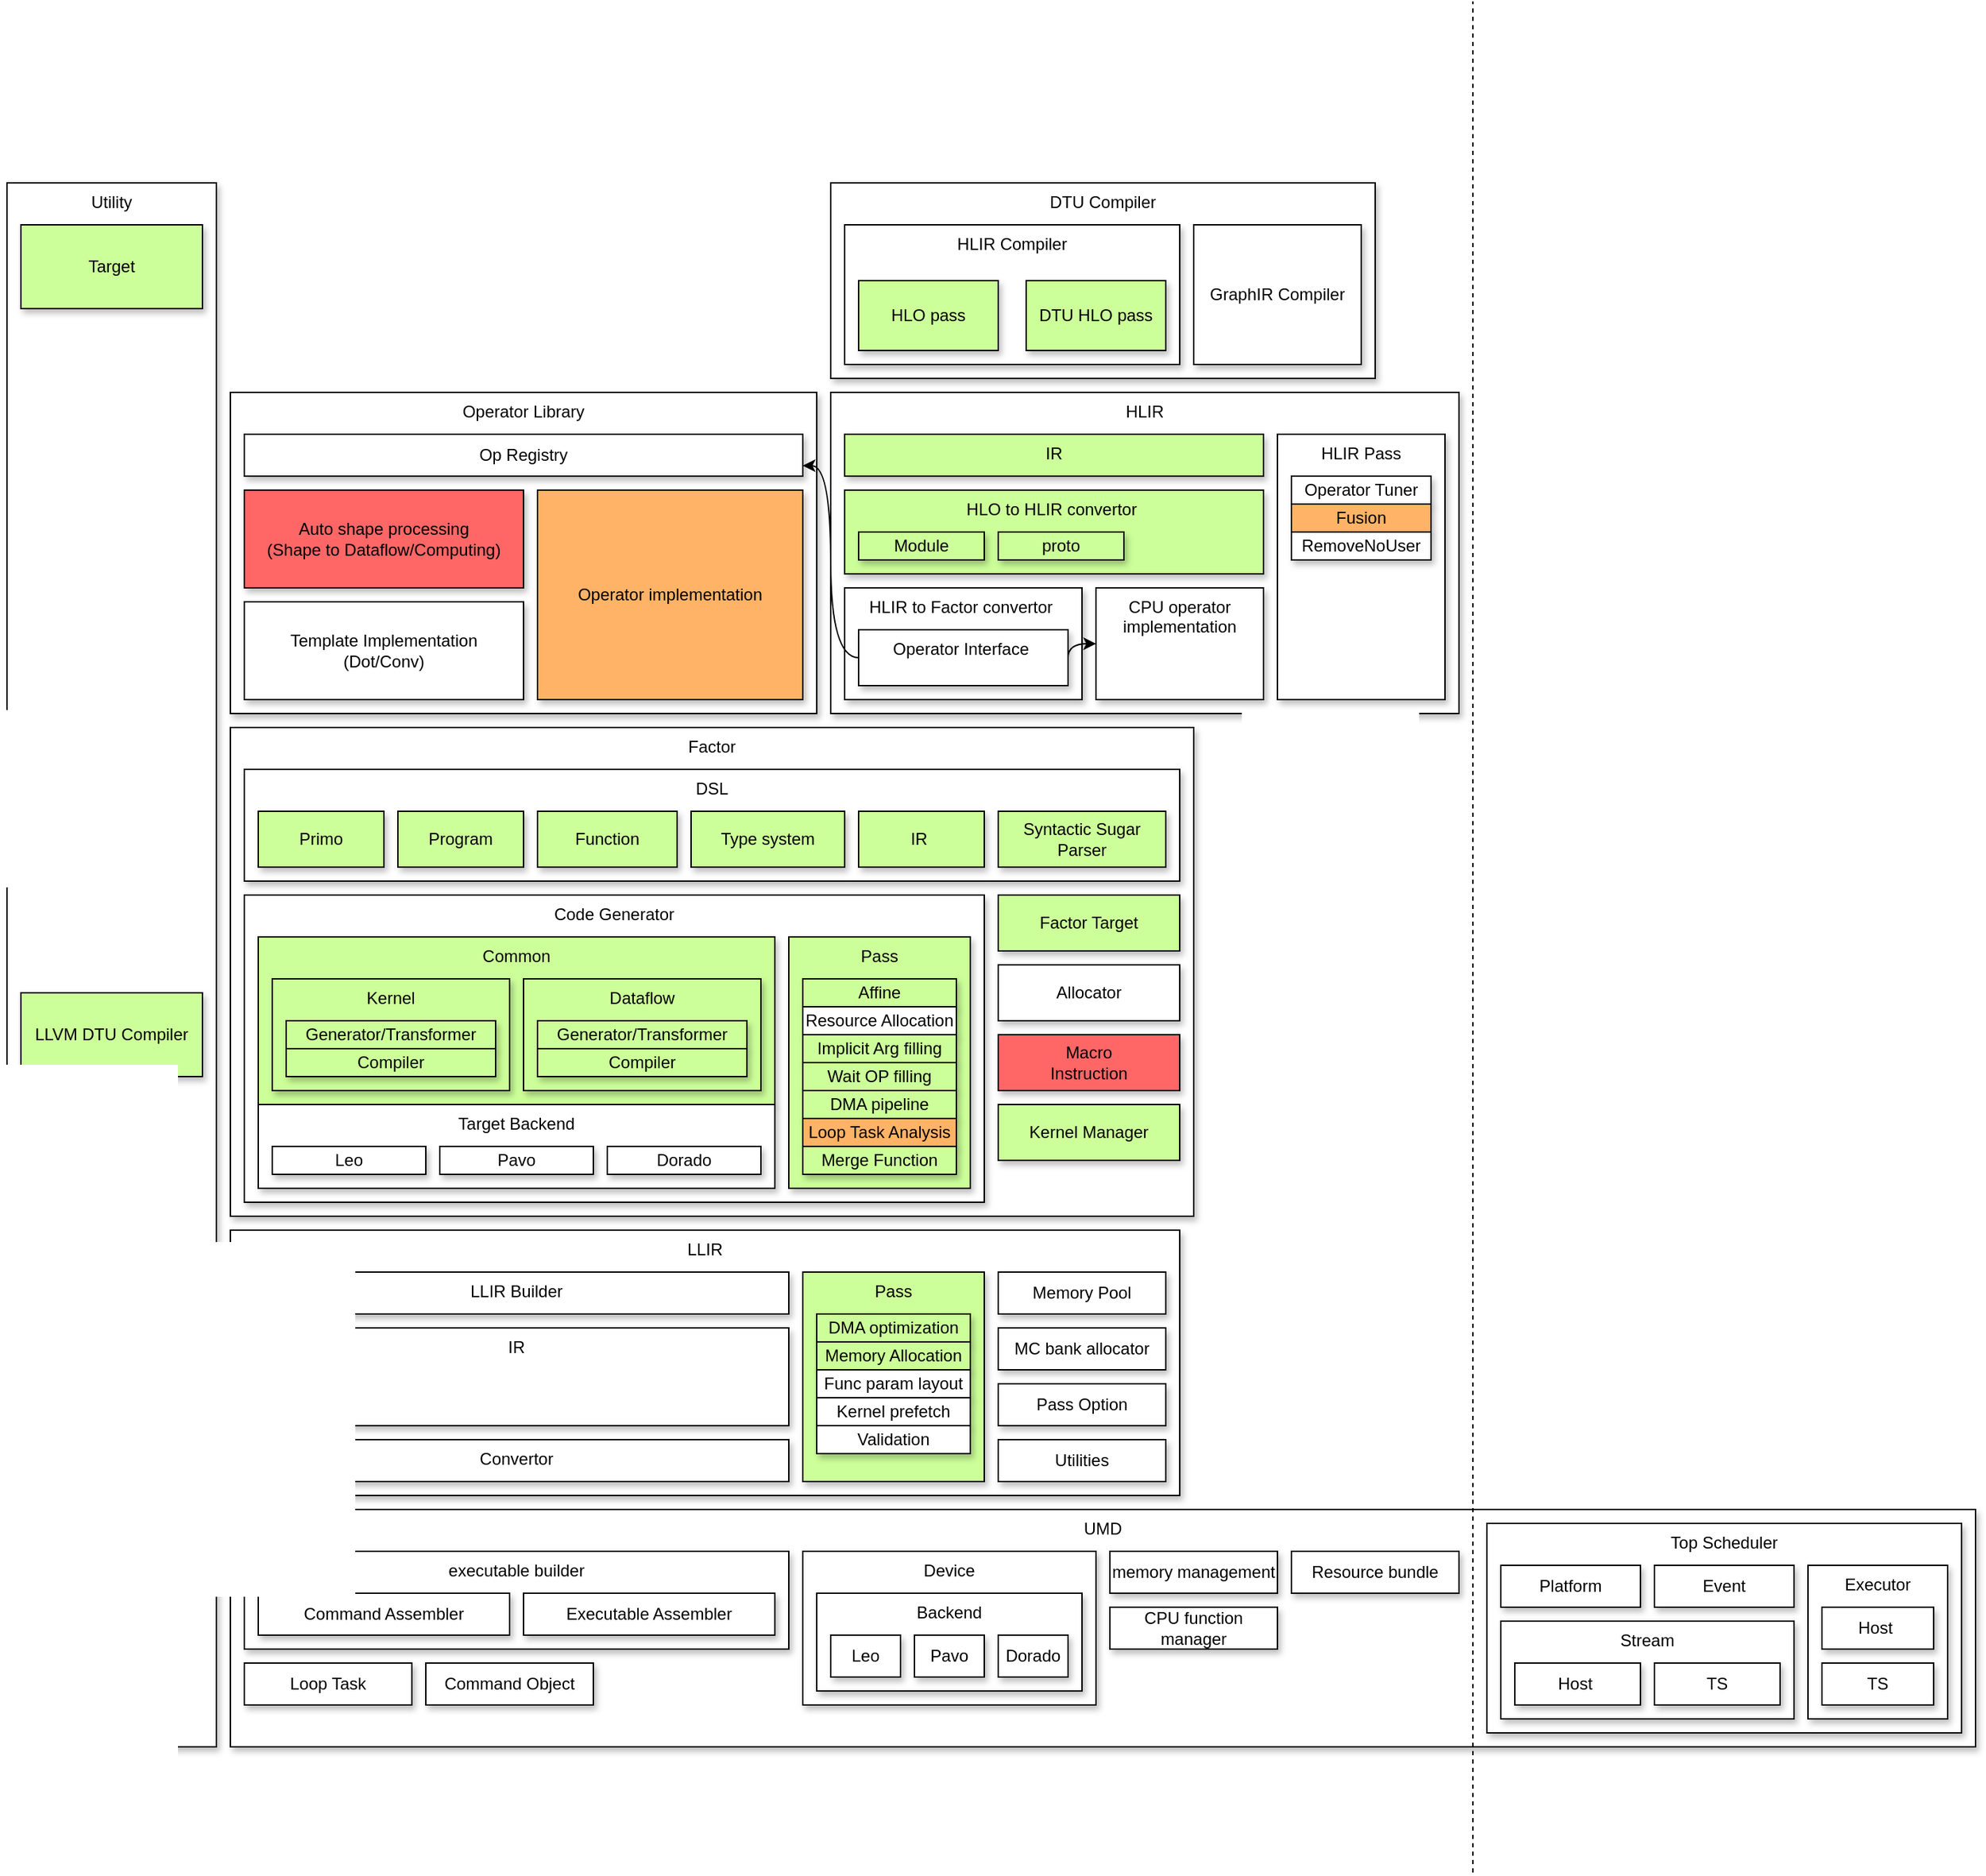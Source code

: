<mxfile version="14.5.0" type="github">
  <diagram id="_3LncPrsmreKFIglYwDI" name="Page-1">
    <mxGraphModel dx="2572" dy="988" grid="1" gridSize="10" guides="1" tooltips="1" connect="1" arrows="1" fold="1" page="1" pageScale="1" pageWidth="850" pageHeight="1100" math="0" shadow="0">
      <root>
        <mxCell id="0" />
        <mxCell id="1" parent="0" />
        <mxCell id="cP5ySLdVDg7BmedUUOFs-13" value="Operator Library" style="rounded=0;whiteSpace=wrap;html=1;verticalAlign=top;shadow=1;" parent="1" vertex="1">
          <mxGeometry x="-390" y="340" width="420" height="230" as="geometry" />
        </mxCell>
        <mxCell id="cP5ySLdVDg7BmedUUOFs-24" value="Factor" style="rounded=0;whiteSpace=wrap;html=1;align=center;verticalAlign=top;shadow=1;" parent="1" vertex="1">
          <mxGeometry x="-390" y="580" width="690" height="350" as="geometry" />
        </mxCell>
        <mxCell id="cP5ySLdVDg7BmedUUOFs-41" value="Code Generator" style="rounded=0;whiteSpace=wrap;html=1;align=center;verticalAlign=top;shadow=1;" parent="1" vertex="1">
          <mxGeometry x="-380" y="700" width="530" height="220" as="geometry" />
        </mxCell>
        <mxCell id="cP5ySLdVDg7BmedUUOFs-47" value="Common" style="rounded=0;whiteSpace=wrap;html=1;shadow=1;align=center;verticalAlign=top;fillColor=#CCFF99;" parent="1" vertex="1">
          <mxGeometry x="-370" y="730" width="370" height="120" as="geometry" />
        </mxCell>
        <mxCell id="mfwibhz9wOhJmcExsnoy-1" value="HLIR" style="rounded=0;whiteSpace=wrap;html=1;align=center;verticalAlign=top;shadow=1;" parent="1" vertex="1">
          <mxGeometry x="40" y="340" width="450" height="230" as="geometry" />
        </mxCell>
        <mxCell id="mfwibhz9wOhJmcExsnoy-2" value="DTU Compiler&lt;br&gt;" style="rounded=0;whiteSpace=wrap;html=1;align=center;verticalAlign=top;shadow=1;" parent="1" vertex="1">
          <mxGeometry x="40" y="190" width="390" height="140" as="geometry" />
        </mxCell>
        <mxCell id="cP5ySLdVDg7BmedUUOFs-1" value="HLIR Compiler" style="rounded=0;whiteSpace=wrap;html=1;verticalAlign=top;shadow=1;" parent="1" vertex="1">
          <mxGeometry x="50" y="220" width="240" height="100" as="geometry" />
        </mxCell>
        <mxCell id="cP5ySLdVDg7BmedUUOFs-2" value="GraphIR Compiler" style="rounded=0;whiteSpace=wrap;html=1;shadow=1;" parent="1" vertex="1">
          <mxGeometry x="300" y="220" width="120" height="100" as="geometry" />
        </mxCell>
        <mxCell id="cP5ySLdVDg7BmedUUOFs-3" value="HLO to HLIR convertor&amp;nbsp;" style="rounded=0;whiteSpace=wrap;html=1;verticalAlign=top;shadow=1;fillColor=#CCFF99;" parent="1" vertex="1">
          <mxGeometry x="50" y="410" width="300" height="60" as="geometry" />
        </mxCell>
        <mxCell id="cP5ySLdVDg7BmedUUOFs-4" value="HLIR to Factor&amp;nbsp;convertor&amp;nbsp;" style="rounded=0;whiteSpace=wrap;html=1;verticalAlign=top;shadow=1;" parent="1" vertex="1">
          <mxGeometry x="50" y="480" width="170" height="80" as="geometry" />
        </mxCell>
        <mxCell id="cP5ySLdVDg7BmedUUOFs-5" value="HLO pass" style="rounded=0;whiteSpace=wrap;html=1;shadow=1;fillColor=#CCFF99;" parent="1" vertex="1">
          <mxGeometry x="60" y="260" width="100" height="50" as="geometry" />
        </mxCell>
        <mxCell id="cP5ySLdVDg7BmedUUOFs-6" value="DTU HLO pass" style="rounded=0;whiteSpace=wrap;html=1;shadow=1;fillColor=#CCFF99;" parent="1" vertex="1">
          <mxGeometry x="180" y="260" width="100" height="50" as="geometry" />
        </mxCell>
        <mxCell id="cP5ySLdVDg7BmedUUOFs-8" value="Module" style="rounded=0;whiteSpace=wrap;html=1;align=center;shadow=1;fillColor=#CCFF99;" parent="1" vertex="1">
          <mxGeometry x="60" y="440" width="90" height="20" as="geometry" />
        </mxCell>
        <mxCell id="cP5ySLdVDg7BmedUUOFs-10" value="proto" style="rounded=0;whiteSpace=wrap;html=1;align=center;shadow=1;fillColor=#CCFF99;" parent="1" vertex="1">
          <mxGeometry x="160" y="440" width="90" height="20" as="geometry" />
        </mxCell>
        <mxCell id="cP5ySLdVDg7BmedUUOFs-11" value="HLIR Pass" style="rounded=0;whiteSpace=wrap;html=1;verticalAlign=top;shadow=1;" parent="1" vertex="1">
          <mxGeometry x="360" y="370" width="120" height="190" as="geometry" />
        </mxCell>
        <mxCell id="cP5ySLdVDg7BmedUUOFs-71" style="edgeStyle=orthogonalEdgeStyle;curved=1;rounded=0;orthogonalLoop=1;jettySize=auto;html=1;exitX=0;exitY=0.5;exitDx=0;exitDy=0;entryX=1;entryY=0.75;entryDx=0;entryDy=0;" parent="1" source="cP5ySLdVDg7BmedUUOFs-12" target="cP5ySLdVDg7BmedUUOFs-16" edge="1">
          <mxGeometry relative="1" as="geometry" />
        </mxCell>
        <mxCell id="cP5ySLdVDg7BmedUUOFs-72" style="edgeStyle=orthogonalEdgeStyle;curved=1;rounded=0;orthogonalLoop=1;jettySize=auto;html=1;exitX=1;exitY=0.5;exitDx=0;exitDy=0;entryX=0;entryY=0.5;entryDx=0;entryDy=0;" parent="1" source="cP5ySLdVDg7BmedUUOFs-12" target="cP5ySLdVDg7BmedUUOFs-22" edge="1">
          <mxGeometry relative="1" as="geometry">
            <Array as="points">
              <mxPoint x="210" y="520" />
            </Array>
          </mxGeometry>
        </mxCell>
        <mxCell id="cP5ySLdVDg7BmedUUOFs-12" value="Operator Interface&amp;nbsp;" style="rounded=0;whiteSpace=wrap;html=1;verticalAlign=top;shadow=1;" parent="1" vertex="1">
          <mxGeometry x="60" y="510" width="150" height="40" as="geometry" />
        </mxCell>
        <mxCell id="cP5ySLdVDg7BmedUUOFs-15" value="Auto shape processing&lt;br&gt;(Shape to Dataflow/Computing)" style="rounded=0;whiteSpace=wrap;html=1;align=center;shadow=1;fillColor=#FF6666;" parent="1" vertex="1">
          <mxGeometry x="-380" y="410" width="200" height="70" as="geometry" />
        </mxCell>
        <mxCell id="cP5ySLdVDg7BmedUUOFs-16" value="Op Registry" style="rounded=0;whiteSpace=wrap;html=1;align=center;shadow=1;" parent="1" vertex="1">
          <mxGeometry x="-380" y="370" width="400" height="30" as="geometry" />
        </mxCell>
        <mxCell id="cP5ySLdVDg7BmedUUOFs-17" value="&lt;span&gt;Template Implementation&lt;br&gt;(Dot/Conv)&lt;br&gt;&lt;/span&gt;" style="rounded=0;whiteSpace=wrap;html=1;align=center;shadow=1;" parent="1" vertex="1">
          <mxGeometry x="-380" y="490" width="200" height="70" as="geometry" />
        </mxCell>
        <mxCell id="cP5ySLdVDg7BmedUUOFs-18" value="Operator Tuner" style="rounded=0;whiteSpace=wrap;html=1;align=center;shadow=1;" parent="1" vertex="1">
          <mxGeometry x="370" y="400" width="100" height="20" as="geometry" />
        </mxCell>
        <mxCell id="cP5ySLdVDg7BmedUUOFs-21" value="&lt;span&gt;Operator implementation&lt;br&gt;&lt;/span&gt;" style="rounded=0;whiteSpace=wrap;html=1;align=center;shadow=1;fillColor=#FFB366;" parent="1" vertex="1">
          <mxGeometry x="-170" y="410" width="190" height="150" as="geometry" />
        </mxCell>
        <mxCell id="cP5ySLdVDg7BmedUUOFs-22" value="CPU operator implementation" style="rounded=0;whiteSpace=wrap;html=1;verticalAlign=top;shadow=1;" parent="1" vertex="1">
          <mxGeometry x="230" y="480" width="120" height="80" as="geometry" />
        </mxCell>
        <mxCell id="cP5ySLdVDg7BmedUUOFs-25" value="DSL" style="rounded=0;whiteSpace=wrap;html=1;align=center;verticalAlign=top;shadow=1;" parent="1" vertex="1">
          <mxGeometry x="-380" y="610" width="670" height="80" as="geometry" />
        </mxCell>
        <mxCell id="cP5ySLdVDg7BmedUUOFs-26" value="Primo" style="rounded=0;whiteSpace=wrap;html=1;align=center;shadow=1;fillColor=#CCFF99;" parent="1" vertex="1">
          <mxGeometry x="-370" y="640" width="90" height="40" as="geometry" />
        </mxCell>
        <mxCell id="cP5ySLdVDg7BmedUUOFs-27" value="Program" style="rounded=0;whiteSpace=wrap;html=1;align=center;shadow=1;fillColor=#CCFF99;" parent="1" vertex="1">
          <mxGeometry x="-270" y="640" width="90" height="40" as="geometry" />
        </mxCell>
        <mxCell id="cP5ySLdVDg7BmedUUOFs-28" value="Factor Target" style="rounded=0;whiteSpace=wrap;html=1;align=center;shadow=1;fillColor=#CCFF99;" parent="1" vertex="1">
          <mxGeometry x="160" y="700" width="130" height="40" as="geometry" />
        </mxCell>
        <mxCell id="cP5ySLdVDg7BmedUUOFs-31" value="Utility" style="rounded=0;whiteSpace=wrap;html=1;align=center;verticalAlign=top;shadow=1;" parent="1" vertex="1">
          <mxGeometry x="-550" y="190" width="150" height="1120" as="geometry" />
        </mxCell>
        <mxCell id="cP5ySLdVDg7BmedUUOFs-29" value="Target" style="rounded=0;whiteSpace=wrap;html=1;align=center;shadow=1;fillColor=#CCFF99;" parent="1" vertex="1">
          <mxGeometry x="-540" y="220" width="130" height="60" as="geometry" />
        </mxCell>
        <mxCell id="cP5ySLdVDg7BmedUUOFs-32" value="Type system" style="rounded=0;whiteSpace=wrap;html=1;align=center;shadow=1;fillColor=#CCFF99;" parent="1" vertex="1">
          <mxGeometry x="-60" y="640" width="110" height="40" as="geometry" />
        </mxCell>
        <mxCell id="cP5ySLdVDg7BmedUUOFs-34" value="IR" style="rounded=0;whiteSpace=wrap;html=1;verticalAlign=top;shadow=1;fillColor=#CCFF99;" parent="1" vertex="1">
          <mxGeometry x="50" y="370" width="300" height="30" as="geometry" />
        </mxCell>
        <mxCell id="cP5ySLdVDg7BmedUUOFs-35" value="Fusion" style="rounded=0;whiteSpace=wrap;html=1;align=center;shadow=1;fillColor=#FFB366;" parent="1" vertex="1">
          <mxGeometry x="370" y="420" width="100" height="20" as="geometry" />
        </mxCell>
        <mxCell id="cP5ySLdVDg7BmedUUOFs-37" value="IR&amp;nbsp;" style="rounded=0;whiteSpace=wrap;html=1;align=center;verticalAlign=middle;shadow=1;fillColor=#CCFF99;" parent="1" vertex="1">
          <mxGeometry x="60" y="640" width="90" height="40" as="geometry" />
        </mxCell>
        <mxCell id="cP5ySLdVDg7BmedUUOFs-38" value="Function" style="rounded=0;whiteSpace=wrap;html=1;align=center;shadow=1;fillColor=#CCFF99;" parent="1" vertex="1">
          <mxGeometry x="-170" y="640" width="100" height="40" as="geometry" />
        </mxCell>
        <mxCell id="cP5ySLdVDg7BmedUUOFs-40" value="&lt;div style=&quot;&quot;&gt;Syntactic Sugar Parser&lt;/div&gt;" style="rounded=0;whiteSpace=wrap;html=1;align=center;verticalAlign=middle;shadow=1;fillColor=#CCFF99;" parent="1" vertex="1">
          <mxGeometry x="160" y="640" width="120" height="40" as="geometry" />
        </mxCell>
        <mxCell id="cP5ySLdVDg7BmedUUOFs-42" value="Pass" style="rounded=0;whiteSpace=wrap;html=1;align=center;verticalAlign=top;shadow=1;fillColor=#CCFF99;" parent="1" vertex="1">
          <mxGeometry x="10" y="730" width="130" height="180" as="geometry" />
        </mxCell>
        <mxCell id="cP5ySLdVDg7BmedUUOFs-43" value="Kernel" style="rounded=0;whiteSpace=wrap;html=1;align=center;verticalAlign=top;shadow=1;fillColor=#CCFF99;" parent="1" vertex="1">
          <mxGeometry x="-360" y="760" width="170" height="80" as="geometry" />
        </mxCell>
        <mxCell id="cP5ySLdVDg7BmedUUOFs-44" value="Dataflow" style="rounded=0;whiteSpace=wrap;html=1;align=center;verticalAlign=top;shadow=1;fillColor=#CCFF99;" parent="1" vertex="1">
          <mxGeometry x="-180" y="760" width="170" height="80" as="geometry" />
        </mxCell>
        <mxCell id="cP5ySLdVDg7BmedUUOFs-48" value="Target Backend" style="rounded=0;whiteSpace=wrap;html=1;shadow=1;align=center;verticalAlign=top;" parent="1" vertex="1">
          <mxGeometry x="-370" y="850" width="370" height="60" as="geometry" />
        </mxCell>
        <mxCell id="cP5ySLdVDg7BmedUUOFs-49" value="Leo" style="rounded=0;whiteSpace=wrap;html=1;shadow=1;align=center;" parent="1" vertex="1">
          <mxGeometry x="-360" y="880" width="110" height="20" as="geometry" />
        </mxCell>
        <mxCell id="cP5ySLdVDg7BmedUUOFs-50" value="Pavo" style="rounded=0;whiteSpace=wrap;html=1;shadow=1;align=center;" parent="1" vertex="1">
          <mxGeometry x="-240" y="880" width="110" height="20" as="geometry" />
        </mxCell>
        <mxCell id="cP5ySLdVDg7BmedUUOFs-51" value="Dorado" style="rounded=0;whiteSpace=wrap;html=1;shadow=1;align=center;" parent="1" vertex="1">
          <mxGeometry x="-120" y="880" width="110" height="20" as="geometry" />
        </mxCell>
        <mxCell id="cP5ySLdVDg7BmedUUOFs-53" value="Allocator" style="rounded=0;whiteSpace=wrap;html=1;align=center;shadow=1;" parent="1" vertex="1">
          <mxGeometry x="160" y="750" width="130" height="40" as="geometry" />
        </mxCell>
        <mxCell id="cP5ySLdVDg7BmedUUOFs-54" value="Generator/Transformer" style="rounded=0;whiteSpace=wrap;html=1;shadow=1;align=center;fillColor=#CCFF99;" parent="1" vertex="1">
          <mxGeometry x="-350" y="790" width="150" height="20" as="geometry" />
        </mxCell>
        <mxCell id="cP5ySLdVDg7BmedUUOFs-55" value="Compiler" style="rounded=0;whiteSpace=wrap;html=1;shadow=1;align=center;fillColor=#CCFF99;" parent="1" vertex="1">
          <mxGeometry x="-350" y="810" width="150" height="20" as="geometry" />
        </mxCell>
        <mxCell id="cP5ySLdVDg7BmedUUOFs-56" value="Generator/Transformer" style="rounded=0;whiteSpace=wrap;html=1;shadow=1;align=center;fillColor=#CCFF99;" parent="1" vertex="1">
          <mxGeometry x="-170" y="790" width="150" height="20" as="geometry" />
        </mxCell>
        <mxCell id="cP5ySLdVDg7BmedUUOFs-57" value="Compiler" style="rounded=0;whiteSpace=wrap;html=1;shadow=1;align=center;fillColor=#CCFF99;" parent="1" vertex="1">
          <mxGeometry x="-170" y="810" width="150" height="20" as="geometry" />
        </mxCell>
        <mxCell id="cP5ySLdVDg7BmedUUOFs-58" value="Macro&lt;br&gt;Instruction" style="rounded=0;whiteSpace=wrap;html=1;align=center;shadow=1;fillColor=#FF6666;" parent="1" vertex="1">
          <mxGeometry x="160" y="800" width="130" height="40" as="geometry" />
        </mxCell>
        <mxCell id="cP5ySLdVDg7BmedUUOFs-59" value="Affine" style="rounded=0;whiteSpace=wrap;html=1;shadow=1;align=center;fillColor=#CCFF99;" parent="1" vertex="1">
          <mxGeometry x="20" y="760" width="110" height="20" as="geometry" />
        </mxCell>
        <mxCell id="cP5ySLdVDg7BmedUUOFs-60" value="Resource Allocation" style="rounded=0;whiteSpace=wrap;html=1;shadow=1;align=center;" parent="1" vertex="1">
          <mxGeometry x="20" y="780" width="110" height="20" as="geometry" />
        </mxCell>
        <mxCell id="cP5ySLdVDg7BmedUUOFs-61" value="RemoveNoUser" style="rounded=0;whiteSpace=wrap;html=1;align=center;shadow=1;" parent="1" vertex="1">
          <mxGeometry x="370" y="440" width="100" height="20" as="geometry" />
        </mxCell>
        <mxCell id="cP5ySLdVDg7BmedUUOFs-62" value="Implicit Arg filling" style="rounded=0;whiteSpace=wrap;html=1;shadow=1;align=center;fillColor=#CCFF99;" parent="1" vertex="1">
          <mxGeometry x="20" y="800" width="110" height="20" as="geometry" />
        </mxCell>
        <mxCell id="cP5ySLdVDg7BmedUUOFs-63" value="Wait OP filling" style="rounded=0;whiteSpace=wrap;html=1;shadow=1;align=center;fillColor=#CCFF99;" parent="1" vertex="1">
          <mxGeometry x="20" y="820" width="110" height="20" as="geometry" />
        </mxCell>
        <mxCell id="cP5ySLdVDg7BmedUUOFs-65" value="DMA pipeline" style="rounded=0;whiteSpace=wrap;html=1;shadow=1;align=center;fillColor=#CCFF99;" parent="1" vertex="1">
          <mxGeometry x="20" y="840" width="110" height="20" as="geometry" />
        </mxCell>
        <mxCell id="cP5ySLdVDg7BmedUUOFs-66" value="Loop Task Analysis" style="rounded=0;whiteSpace=wrap;html=1;shadow=1;align=center;fillColor=#FFB366;" parent="1" vertex="1">
          <mxGeometry x="20" y="860" width="110" height="20" as="geometry" />
        </mxCell>
        <mxCell id="cP5ySLdVDg7BmedUUOFs-67" value="Merge Function" style="rounded=0;whiteSpace=wrap;html=1;shadow=1;align=center;fillColor=#CCFF99;" parent="1" vertex="1">
          <mxGeometry x="20" y="880" width="110" height="20" as="geometry" />
        </mxCell>
        <mxCell id="cP5ySLdVDg7BmedUUOFs-76" value="LLIR" style="rounded=0;whiteSpace=wrap;html=1;align=center;verticalAlign=top;shadow=1;" parent="1" vertex="1">
          <mxGeometry x="-390" y="940" width="680" height="190" as="geometry" />
        </mxCell>
        <mxCell id="cP5ySLdVDg7BmedUUOFs-77" value="LLIR Builder" style="rounded=0;whiteSpace=wrap;html=1;align=center;verticalAlign=top;shadow=1;" parent="1" vertex="1">
          <mxGeometry x="-380" y="970" width="390" height="30" as="geometry" />
        </mxCell>
        <mxCell id="cP5ySLdVDg7BmedUUOFs-78" value="IR" style="rounded=0;whiteSpace=wrap;html=1;align=center;verticalAlign=top;shadow=1;" parent="1" vertex="1">
          <mxGeometry x="-380" y="1010" width="390" height="70" as="geometry" />
        </mxCell>
        <mxCell id="cP5ySLdVDg7BmedUUOFs-79" value="Convertor" style="rounded=0;whiteSpace=wrap;html=1;align=center;verticalAlign=top;shadow=1;" parent="1" vertex="1">
          <mxGeometry x="-380" y="1090" width="390" height="30" as="geometry" />
        </mxCell>
        <mxCell id="cP5ySLdVDg7BmedUUOFs-80" value="Pass" style="rounded=0;whiteSpace=wrap;html=1;align=center;verticalAlign=top;shadow=1;fillColor=#CCFF99;" parent="1" vertex="1">
          <mxGeometry x="20" y="970" width="130" height="150" as="geometry" />
        </mxCell>
        <mxCell id="cP5ySLdVDg7BmedUUOFs-81" value="DMA optimization" style="rounded=0;whiteSpace=wrap;html=1;shadow=1;align=center;fillColor=#CCFF99;" parent="1" vertex="1">
          <mxGeometry x="30" y="1000" width="110" height="20" as="geometry" />
        </mxCell>
        <mxCell id="cP5ySLdVDg7BmedUUOFs-82" value="Memory Allocation" style="rounded=0;whiteSpace=wrap;html=1;shadow=1;align=center;fillColor=#CCFF99;" parent="1" vertex="1">
          <mxGeometry x="30" y="1020" width="110" height="20" as="geometry" />
        </mxCell>
        <mxCell id="cP5ySLdVDg7BmedUUOFs-83" value="Func param layout" style="rounded=0;whiteSpace=wrap;html=1;shadow=1;align=center;" parent="1" vertex="1">
          <mxGeometry x="30" y="1040" width="110" height="20" as="geometry" />
        </mxCell>
        <mxCell id="cP5ySLdVDg7BmedUUOFs-84" value="Kernel prefetch" style="rounded=0;whiteSpace=wrap;html=1;shadow=1;align=center;" parent="1" vertex="1">
          <mxGeometry x="30" y="1060" width="110" height="20" as="geometry" />
        </mxCell>
        <mxCell id="cP5ySLdVDg7BmedUUOFs-85" value="Validation" style="rounded=0;whiteSpace=wrap;html=1;shadow=1;align=center;" parent="1" vertex="1">
          <mxGeometry x="30" y="1080" width="110" height="20" as="geometry" />
        </mxCell>
        <mxCell id="cP5ySLdVDg7BmedUUOFs-86" value="Memory Pool" style="rounded=0;whiteSpace=wrap;html=1;align=center;shadow=1;" parent="1" vertex="1">
          <mxGeometry x="160" y="970" width="120" height="30" as="geometry" />
        </mxCell>
        <mxCell id="cP5ySLdVDg7BmedUUOFs-87" value="MC bank allocator" style="rounded=0;whiteSpace=wrap;html=1;align=center;shadow=1;" parent="1" vertex="1">
          <mxGeometry x="160" y="1010" width="120" height="30" as="geometry" />
        </mxCell>
        <mxCell id="cP5ySLdVDg7BmedUUOFs-88" value="Pass Option" style="rounded=0;whiteSpace=wrap;html=1;align=center;shadow=1;" parent="1" vertex="1">
          <mxGeometry x="160" y="1050" width="120" height="30" as="geometry" />
        </mxCell>
        <mxCell id="cP5ySLdVDg7BmedUUOFs-89" value="Utilities" style="rounded=0;whiteSpace=wrap;html=1;align=center;shadow=1;" parent="1" vertex="1">
          <mxGeometry x="160" y="1090" width="120" height="30" as="geometry" />
        </mxCell>
        <mxCell id="cP5ySLdVDg7BmedUUOFs-90" value="UMD" style="rounded=0;whiteSpace=wrap;html=1;align=center;verticalAlign=top;shadow=1;" parent="1" vertex="1">
          <mxGeometry x="-390" y="1140" width="1250" height="170" as="geometry" />
        </mxCell>
        <mxCell id="cP5ySLdVDg7BmedUUOFs-92" value="" style="endArrow=none;dashed=1;html=1;" parent="1" edge="1">
          <mxGeometry width="50" height="50" relative="1" as="geometry">
            <mxPoint x="500" y="1400" as="sourcePoint" />
            <mxPoint x="500" y="60" as="targetPoint" />
          </mxGeometry>
        </mxCell>
        <mxCell id="cP5ySLdVDg7BmedUUOFs-93" value="executable builder" style="rounded=0;whiteSpace=wrap;html=1;shadow=1;fillColor=#FFFFFF;align=center;verticalAlign=top;" parent="1" vertex="1">
          <mxGeometry x="-380" y="1170" width="390" height="70" as="geometry" />
        </mxCell>
        <mxCell id="cP5ySLdVDg7BmedUUOFs-94" value="Top Scheduler" style="rounded=0;whiteSpace=wrap;html=1;shadow=1;fillColor=#FFFFFF;align=center;verticalAlign=top;" parent="1" vertex="1">
          <mxGeometry x="510" y="1150" width="340" height="150" as="geometry" />
        </mxCell>
        <mxCell id="cP5ySLdVDg7BmedUUOFs-96" value="Command Assembler" style="rounded=0;whiteSpace=wrap;html=1;shadow=1;fillColor=#FFFFFF;align=center;" parent="1" vertex="1">
          <mxGeometry x="-370" y="1200" width="180" height="30" as="geometry" />
        </mxCell>
        <mxCell id="cP5ySLdVDg7BmedUUOFs-97" value="Loop Task" style="rounded=0;whiteSpace=wrap;html=1;shadow=1;fillColor=#FFFFFF;align=center;" parent="1" vertex="1">
          <mxGeometry x="-380" y="1250" width="120" height="30" as="geometry" />
        </mxCell>
        <mxCell id="cP5ySLdVDg7BmedUUOFs-99" value="Executable Assembler" style="rounded=0;whiteSpace=wrap;html=1;shadow=1;fillColor=#FFFFFF;align=center;" parent="1" vertex="1">
          <mxGeometry x="-180" y="1200" width="180" height="30" as="geometry" />
        </mxCell>
        <mxCell id="cP5ySLdVDg7BmedUUOFs-101" value="Resource bundle" style="rounded=0;whiteSpace=wrap;html=1;shadow=1;fillColor=#FFFFFF;align=center;" parent="1" vertex="1">
          <mxGeometry x="370" y="1170" width="120" height="30" as="geometry" />
        </mxCell>
        <mxCell id="cP5ySLdVDg7BmedUUOFs-102" value="memory management" style="rounded=0;whiteSpace=wrap;html=1;shadow=1;fillColor=#FFFFFF;align=center;" parent="1" vertex="1">
          <mxGeometry x="240" y="1170" width="120" height="30" as="geometry" />
        </mxCell>
        <mxCell id="cP5ySLdVDg7BmedUUOFs-103" value="CPU function manager" style="rounded=0;whiteSpace=wrap;html=1;shadow=1;fillColor=#FFFFFF;align=center;" parent="1" vertex="1">
          <mxGeometry x="240" y="1210" width="120" height="30" as="geometry" />
        </mxCell>
        <mxCell id="cP5ySLdVDg7BmedUUOFs-106" value="LLVM DTU Compiler" style="rounded=0;whiteSpace=wrap;html=1;align=center;shadow=1;fillColor=#CCFF99;" parent="1" vertex="1">
          <mxGeometry x="-540" y="770" width="130" height="60" as="geometry" />
        </mxCell>
        <mxCell id="cP5ySLdVDg7BmedUUOFs-107" value="Kernel Manager" style="rounded=0;whiteSpace=wrap;html=1;align=center;shadow=1;fillColor=#CCFF99;" parent="1" vertex="1">
          <mxGeometry x="160" y="850" width="130" height="40" as="geometry" />
        </mxCell>
        <mxCell id="7fUxp79qokdyM2p5h9Jn-1" value="Command Object" style="rounded=0;whiteSpace=wrap;html=1;shadow=1;fillColor=#FFFFFF;align=center;" vertex="1" parent="1">
          <mxGeometry x="-250" y="1250" width="120" height="30" as="geometry" />
        </mxCell>
        <mxCell id="7fUxp79qokdyM2p5h9Jn-2" value="Device" style="rounded=0;whiteSpace=wrap;html=1;verticalAlign=top;shadow=1;" vertex="1" parent="1">
          <mxGeometry x="20" y="1170" width="210" height="110" as="geometry" />
        </mxCell>
        <mxCell id="7fUxp79qokdyM2p5h9Jn-3" value="Backend" style="rounded=0;whiteSpace=wrap;html=1;shadow=1;fillColor=#FFFFFF;align=center;verticalAlign=top;" vertex="1" parent="1">
          <mxGeometry x="30" y="1200" width="190" height="70" as="geometry" />
        </mxCell>
        <mxCell id="7fUxp79qokdyM2p5h9Jn-4" value="Leo" style="rounded=0;whiteSpace=wrap;html=1;shadow=1;fillColor=#FFFFFF;align=center;" vertex="1" parent="1">
          <mxGeometry x="40" y="1230" width="50" height="30" as="geometry" />
        </mxCell>
        <mxCell id="7fUxp79qokdyM2p5h9Jn-5" value="Pavo" style="rounded=0;whiteSpace=wrap;html=1;shadow=1;fillColor=#FFFFFF;align=center;" vertex="1" parent="1">
          <mxGeometry x="100" y="1230" width="50" height="30" as="geometry" />
        </mxCell>
        <mxCell id="7fUxp79qokdyM2p5h9Jn-6" value="Dorado" style="rounded=0;whiteSpace=wrap;html=1;shadow=1;fillColor=#FFFFFF;align=center;" vertex="1" parent="1">
          <mxGeometry x="160" y="1230" width="50" height="30" as="geometry" />
        </mxCell>
        <mxCell id="cP5ySLdVDg7BmedUUOFs-95" value="Platform" style="rounded=0;whiteSpace=wrap;html=1;shadow=1;fillColor=#FFFFFF;align=center;" parent="1" vertex="1">
          <mxGeometry x="520" y="1180" width="100" height="30" as="geometry" />
        </mxCell>
        <mxCell id="7fUxp79qokdyM2p5h9Jn-7" value="Event" style="rounded=0;whiteSpace=wrap;html=1;shadow=1;fillColor=#FFFFFF;align=center;" vertex="1" parent="1">
          <mxGeometry x="630" y="1180" width="100" height="30" as="geometry" />
        </mxCell>
        <mxCell id="7fUxp79qokdyM2p5h9Jn-8" value="Executor" style="rounded=0;whiteSpace=wrap;html=1;shadow=1;fillColor=#FFFFFF;align=center;verticalAlign=top;" vertex="1" parent="1">
          <mxGeometry x="740" y="1180" width="100" height="110" as="geometry" />
        </mxCell>
        <mxCell id="7fUxp79qokdyM2p5h9Jn-9" value="Stream" style="rounded=0;whiteSpace=wrap;html=1;shadow=1;fillColor=#FFFFFF;align=center;verticalAlign=top;" vertex="1" parent="1">
          <mxGeometry x="520" y="1220" width="210" height="70" as="geometry" />
        </mxCell>
        <mxCell id="7fUxp79qokdyM2p5h9Jn-10" value="Host&amp;nbsp;" style="rounded=0;whiteSpace=wrap;html=1;shadow=1;fillColor=#FFFFFF;align=center;" vertex="1" parent="1">
          <mxGeometry x="530" y="1250" width="90" height="30" as="geometry" />
        </mxCell>
        <mxCell id="7fUxp79qokdyM2p5h9Jn-11" value="TS" style="rounded=0;whiteSpace=wrap;html=1;shadow=1;fillColor=#FFFFFF;align=center;" vertex="1" parent="1">
          <mxGeometry x="630" y="1250" width="90" height="30" as="geometry" />
        </mxCell>
        <mxCell id="7fUxp79qokdyM2p5h9Jn-13" value="Host&amp;nbsp;" style="rounded=0;whiteSpace=wrap;html=1;shadow=1;fillColor=#FFFFFF;align=center;" vertex="1" parent="1">
          <mxGeometry x="750" y="1210" width="80" height="30" as="geometry" />
        </mxCell>
        <mxCell id="7fUxp79qokdyM2p5h9Jn-14" value="TS" style="rounded=0;whiteSpace=wrap;html=1;shadow=1;fillColor=#FFFFFF;align=center;" vertex="1" parent="1">
          <mxGeometry x="750" y="1250" width="80" height="30" as="geometry" />
        </mxCell>
      </root>
    </mxGraphModel>
  </diagram>
</mxfile>
